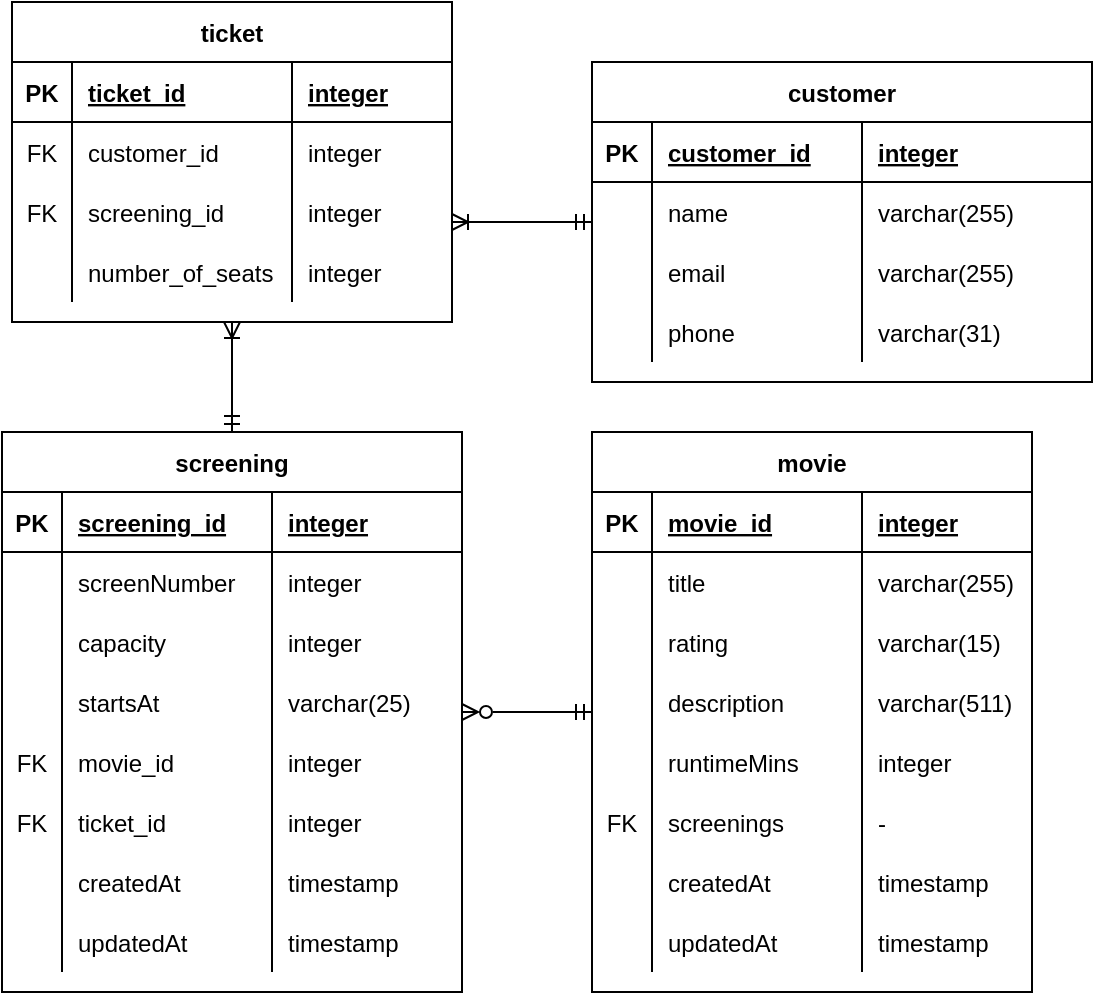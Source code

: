 <mxfile version="23.1.2" type="device">
  <diagram id="R2lEEEUBdFMjLlhIrx00" name="Page-1">
    <mxGraphModel dx="1434" dy="774" grid="1" gridSize="10" guides="1" tooltips="1" connect="1" arrows="1" fold="1" page="1" pageScale="1" pageWidth="850" pageHeight="1100" math="0" shadow="0" extFonts="Permanent Marker^https://fonts.googleapis.com/css?family=Permanent+Marker">
      <root>
        <mxCell id="0" />
        <mxCell id="1" parent="0" />
        <mxCell id="C-vyLk0tnHw3VtMMgP7b-23" value="ticket" style="shape=table;startSize=30;container=1;collapsible=1;childLayout=tableLayout;fixedRows=1;rowLines=0;fontStyle=1;align=center;resizeLast=1;" parent="1" vertex="1">
          <mxGeometry x="280" y="200" width="220" height="160" as="geometry" />
        </mxCell>
        <mxCell id="C-vyLk0tnHw3VtMMgP7b-24" value="" style="shape=partialRectangle;collapsible=0;dropTarget=0;pointerEvents=0;fillColor=none;points=[[0,0.5],[1,0.5]];portConstraint=eastwest;top=0;left=0;right=0;bottom=1;" parent="C-vyLk0tnHw3VtMMgP7b-23" vertex="1">
          <mxGeometry y="30" width="220" height="30" as="geometry" />
        </mxCell>
        <mxCell id="C-vyLk0tnHw3VtMMgP7b-25" value="PK" style="shape=partialRectangle;overflow=hidden;connectable=0;fillColor=none;top=0;left=0;bottom=0;right=0;fontStyle=1;" parent="C-vyLk0tnHw3VtMMgP7b-24" vertex="1">
          <mxGeometry width="30" height="30" as="geometry">
            <mxRectangle width="30" height="30" as="alternateBounds" />
          </mxGeometry>
        </mxCell>
        <mxCell id="C-vyLk0tnHw3VtMMgP7b-26" value="ticket_id" style="shape=partialRectangle;overflow=hidden;connectable=0;fillColor=none;top=0;left=0;bottom=0;right=0;align=left;spacingLeft=6;fontStyle=5;" parent="C-vyLk0tnHw3VtMMgP7b-24" vertex="1">
          <mxGeometry x="30" width="110" height="30" as="geometry">
            <mxRectangle width="110" height="30" as="alternateBounds" />
          </mxGeometry>
        </mxCell>
        <mxCell id="Tf2M2dXs2WBN8A7UbvzI-1" value="integer" style="shape=partialRectangle;overflow=hidden;connectable=0;fillColor=none;top=0;left=0;bottom=0;right=0;align=left;spacingLeft=6;fontStyle=5;" parent="C-vyLk0tnHw3VtMMgP7b-24" vertex="1">
          <mxGeometry x="140" width="80" height="30" as="geometry">
            <mxRectangle width="80" height="30" as="alternateBounds" />
          </mxGeometry>
        </mxCell>
        <mxCell id="C-vyLk0tnHw3VtMMgP7b-27" value="" style="shape=partialRectangle;collapsible=0;dropTarget=0;pointerEvents=0;fillColor=none;points=[[0,0.5],[1,0.5]];portConstraint=eastwest;top=0;left=0;right=0;bottom=0;" parent="C-vyLk0tnHw3VtMMgP7b-23" vertex="1">
          <mxGeometry y="60" width="220" height="30" as="geometry" />
        </mxCell>
        <mxCell id="C-vyLk0tnHw3VtMMgP7b-28" value="FK" style="shape=partialRectangle;overflow=hidden;connectable=0;fillColor=none;top=0;left=0;bottom=0;right=0;" parent="C-vyLk0tnHw3VtMMgP7b-27" vertex="1">
          <mxGeometry width="30" height="30" as="geometry">
            <mxRectangle width="30" height="30" as="alternateBounds" />
          </mxGeometry>
        </mxCell>
        <mxCell id="C-vyLk0tnHw3VtMMgP7b-29" value="customer_id" style="shape=partialRectangle;overflow=hidden;connectable=0;fillColor=none;top=0;left=0;bottom=0;right=0;align=left;spacingLeft=6;" parent="C-vyLk0tnHw3VtMMgP7b-27" vertex="1">
          <mxGeometry x="30" width="110" height="30" as="geometry">
            <mxRectangle width="110" height="30" as="alternateBounds" />
          </mxGeometry>
        </mxCell>
        <mxCell id="Tf2M2dXs2WBN8A7UbvzI-2" value="integer" style="shape=partialRectangle;overflow=hidden;connectable=0;fillColor=none;top=0;left=0;bottom=0;right=0;align=left;spacingLeft=6;" parent="C-vyLk0tnHw3VtMMgP7b-27" vertex="1">
          <mxGeometry x="140" width="80" height="30" as="geometry">
            <mxRectangle width="80" height="30" as="alternateBounds" />
          </mxGeometry>
        </mxCell>
        <mxCell id="Tf2M2dXs2WBN8A7UbvzI-134" value="" style="shape=partialRectangle;collapsible=0;dropTarget=0;pointerEvents=0;fillColor=none;points=[[0,0.5],[1,0.5]];portConstraint=eastwest;top=0;left=0;right=0;bottom=0;" parent="C-vyLk0tnHw3VtMMgP7b-23" vertex="1">
          <mxGeometry y="90" width="220" height="30" as="geometry" />
        </mxCell>
        <mxCell id="Tf2M2dXs2WBN8A7UbvzI-135" value="FK" style="shape=partialRectangle;overflow=hidden;connectable=0;fillColor=none;top=0;left=0;bottom=0;right=0;" parent="Tf2M2dXs2WBN8A7UbvzI-134" vertex="1">
          <mxGeometry width="30" height="30" as="geometry">
            <mxRectangle width="30" height="30" as="alternateBounds" />
          </mxGeometry>
        </mxCell>
        <mxCell id="Tf2M2dXs2WBN8A7UbvzI-136" value="screening_id" style="shape=partialRectangle;overflow=hidden;connectable=0;fillColor=none;top=0;left=0;bottom=0;right=0;align=left;spacingLeft=6;" parent="Tf2M2dXs2WBN8A7UbvzI-134" vertex="1">
          <mxGeometry x="30" width="110" height="30" as="geometry">
            <mxRectangle width="110" height="30" as="alternateBounds" />
          </mxGeometry>
        </mxCell>
        <mxCell id="Tf2M2dXs2WBN8A7UbvzI-137" value="integer" style="shape=partialRectangle;overflow=hidden;connectable=0;fillColor=none;top=0;left=0;bottom=0;right=0;align=left;spacingLeft=6;" parent="Tf2M2dXs2WBN8A7UbvzI-134" vertex="1">
          <mxGeometry x="140" width="80" height="30" as="geometry">
            <mxRectangle width="80" height="30" as="alternateBounds" />
          </mxGeometry>
        </mxCell>
        <mxCell id="Tf2M2dXs2WBN8A7UbvzI-187" value="" style="shape=partialRectangle;collapsible=0;dropTarget=0;pointerEvents=0;fillColor=none;points=[[0,0.5],[1,0.5]];portConstraint=eastwest;top=0;left=0;right=0;bottom=0;" parent="C-vyLk0tnHw3VtMMgP7b-23" vertex="1">
          <mxGeometry y="120" width="220" height="30" as="geometry" />
        </mxCell>
        <mxCell id="Tf2M2dXs2WBN8A7UbvzI-188" value="" style="shape=partialRectangle;overflow=hidden;connectable=0;fillColor=none;top=0;left=0;bottom=0;right=0;" parent="Tf2M2dXs2WBN8A7UbvzI-187" vertex="1">
          <mxGeometry width="30" height="30" as="geometry">
            <mxRectangle width="30" height="30" as="alternateBounds" />
          </mxGeometry>
        </mxCell>
        <mxCell id="Tf2M2dXs2WBN8A7UbvzI-189" value="number_of_seats" style="shape=partialRectangle;overflow=hidden;connectable=0;fillColor=none;top=0;left=0;bottom=0;right=0;align=left;spacingLeft=6;" parent="Tf2M2dXs2WBN8A7UbvzI-187" vertex="1">
          <mxGeometry x="30" width="110" height="30" as="geometry">
            <mxRectangle width="110" height="30" as="alternateBounds" />
          </mxGeometry>
        </mxCell>
        <mxCell id="Tf2M2dXs2WBN8A7UbvzI-190" value="integer" style="shape=partialRectangle;overflow=hidden;connectable=0;fillColor=none;top=0;left=0;bottom=0;right=0;align=left;spacingLeft=6;" parent="Tf2M2dXs2WBN8A7UbvzI-187" vertex="1">
          <mxGeometry x="140" width="80" height="30" as="geometry">
            <mxRectangle width="80" height="30" as="alternateBounds" />
          </mxGeometry>
        </mxCell>
        <mxCell id="Tf2M2dXs2WBN8A7UbvzI-161" style="edgeStyle=orthogonalEdgeStyle;rounded=0;orthogonalLoop=1;jettySize=auto;html=1;endArrow=ERoneToMany;endFill=0;startArrow=ERmandOne;startFill=0;" parent="1" source="Tf2M2dXs2WBN8A7UbvzI-7" target="C-vyLk0tnHw3VtMMgP7b-23" edge="1">
          <mxGeometry relative="1" as="geometry" />
        </mxCell>
        <mxCell id="Tf2M2dXs2WBN8A7UbvzI-7" value="screening" style="shape=table;startSize=30;container=1;collapsible=1;childLayout=tableLayout;fixedRows=1;rowLines=0;fontStyle=1;align=center;resizeLast=1;" parent="1" vertex="1">
          <mxGeometry x="275" y="415" width="230" height="280" as="geometry" />
        </mxCell>
        <mxCell id="Tf2M2dXs2WBN8A7UbvzI-8" value="" style="shape=partialRectangle;collapsible=0;dropTarget=0;pointerEvents=0;fillColor=none;points=[[0,0.5],[1,0.5]];portConstraint=eastwest;top=0;left=0;right=0;bottom=1;" parent="Tf2M2dXs2WBN8A7UbvzI-7" vertex="1">
          <mxGeometry y="30" width="230" height="30" as="geometry" />
        </mxCell>
        <mxCell id="Tf2M2dXs2WBN8A7UbvzI-9" value="PK" style="shape=partialRectangle;overflow=hidden;connectable=0;fillColor=none;top=0;left=0;bottom=0;right=0;fontStyle=1;" parent="Tf2M2dXs2WBN8A7UbvzI-8" vertex="1">
          <mxGeometry width="30" height="30" as="geometry">
            <mxRectangle width="30" height="30" as="alternateBounds" />
          </mxGeometry>
        </mxCell>
        <mxCell id="Tf2M2dXs2WBN8A7UbvzI-10" value="screening_id" style="shape=partialRectangle;overflow=hidden;connectable=0;fillColor=none;top=0;left=0;bottom=0;right=0;align=left;spacingLeft=6;fontStyle=5;" parent="Tf2M2dXs2WBN8A7UbvzI-8" vertex="1">
          <mxGeometry x="30" width="105" height="30" as="geometry">
            <mxRectangle width="105" height="30" as="alternateBounds" />
          </mxGeometry>
        </mxCell>
        <mxCell id="Tf2M2dXs2WBN8A7UbvzI-11" value="integer" style="shape=partialRectangle;overflow=hidden;connectable=0;fillColor=none;top=0;left=0;bottom=0;right=0;align=left;spacingLeft=6;fontStyle=5;" parent="Tf2M2dXs2WBN8A7UbvzI-8" vertex="1">
          <mxGeometry x="135" width="95" height="30" as="geometry">
            <mxRectangle width="95" height="30" as="alternateBounds" />
          </mxGeometry>
        </mxCell>
        <mxCell id="Tf2M2dXs2WBN8A7UbvzI-12" value="" style="shape=partialRectangle;collapsible=0;dropTarget=0;pointerEvents=0;fillColor=none;points=[[0,0.5],[1,0.5]];portConstraint=eastwest;top=0;left=0;right=0;bottom=0;" parent="Tf2M2dXs2WBN8A7UbvzI-7" vertex="1">
          <mxGeometry y="60" width="230" height="30" as="geometry" />
        </mxCell>
        <mxCell id="Tf2M2dXs2WBN8A7UbvzI-13" value="" style="shape=partialRectangle;overflow=hidden;connectable=0;fillColor=none;top=0;left=0;bottom=0;right=0;" parent="Tf2M2dXs2WBN8A7UbvzI-12" vertex="1">
          <mxGeometry width="30" height="30" as="geometry">
            <mxRectangle width="30" height="30" as="alternateBounds" />
          </mxGeometry>
        </mxCell>
        <mxCell id="Tf2M2dXs2WBN8A7UbvzI-14" value="screenNumber" style="shape=partialRectangle;overflow=hidden;connectable=0;fillColor=none;top=0;left=0;bottom=0;right=0;align=left;spacingLeft=6;" parent="Tf2M2dXs2WBN8A7UbvzI-12" vertex="1">
          <mxGeometry x="30" width="105" height="30" as="geometry">
            <mxRectangle width="105" height="30" as="alternateBounds" />
          </mxGeometry>
        </mxCell>
        <mxCell id="Tf2M2dXs2WBN8A7UbvzI-15" value="integer" style="shape=partialRectangle;overflow=hidden;connectable=0;fillColor=none;top=0;left=0;bottom=0;right=0;align=left;spacingLeft=6;" parent="Tf2M2dXs2WBN8A7UbvzI-12" vertex="1">
          <mxGeometry x="135" width="95" height="30" as="geometry">
            <mxRectangle width="95" height="30" as="alternateBounds" />
          </mxGeometry>
        </mxCell>
        <mxCell id="Tf2M2dXs2WBN8A7UbvzI-79" value="" style="shape=partialRectangle;collapsible=0;dropTarget=0;pointerEvents=0;fillColor=none;points=[[0,0.5],[1,0.5]];portConstraint=eastwest;top=0;left=0;right=0;bottom=0;" parent="Tf2M2dXs2WBN8A7UbvzI-7" vertex="1">
          <mxGeometry y="90" width="230" height="30" as="geometry" />
        </mxCell>
        <mxCell id="Tf2M2dXs2WBN8A7UbvzI-80" value="" style="shape=partialRectangle;overflow=hidden;connectable=0;fillColor=none;top=0;left=0;bottom=0;right=0;" parent="Tf2M2dXs2WBN8A7UbvzI-79" vertex="1">
          <mxGeometry width="30" height="30" as="geometry">
            <mxRectangle width="30" height="30" as="alternateBounds" />
          </mxGeometry>
        </mxCell>
        <mxCell id="Tf2M2dXs2WBN8A7UbvzI-81" value="capacity" style="shape=partialRectangle;overflow=hidden;connectable=0;fillColor=none;top=0;left=0;bottom=0;right=0;align=left;spacingLeft=6;" parent="Tf2M2dXs2WBN8A7UbvzI-79" vertex="1">
          <mxGeometry x="30" width="105" height="30" as="geometry">
            <mxRectangle width="105" height="30" as="alternateBounds" />
          </mxGeometry>
        </mxCell>
        <mxCell id="Tf2M2dXs2WBN8A7UbvzI-82" value="integer" style="shape=partialRectangle;overflow=hidden;connectable=0;fillColor=none;top=0;left=0;bottom=0;right=0;align=left;spacingLeft=6;" parent="Tf2M2dXs2WBN8A7UbvzI-79" vertex="1">
          <mxGeometry x="135" width="95" height="30" as="geometry">
            <mxRectangle width="95" height="30" as="alternateBounds" />
          </mxGeometry>
        </mxCell>
        <mxCell id="Tf2M2dXs2WBN8A7UbvzI-83" value="" style="shape=partialRectangle;collapsible=0;dropTarget=0;pointerEvents=0;fillColor=none;points=[[0,0.5],[1,0.5]];portConstraint=eastwest;top=0;left=0;right=0;bottom=0;" parent="Tf2M2dXs2WBN8A7UbvzI-7" vertex="1">
          <mxGeometry y="120" width="230" height="30" as="geometry" />
        </mxCell>
        <mxCell id="Tf2M2dXs2WBN8A7UbvzI-84" value="" style="shape=partialRectangle;overflow=hidden;connectable=0;fillColor=none;top=0;left=0;bottom=0;right=0;" parent="Tf2M2dXs2WBN8A7UbvzI-83" vertex="1">
          <mxGeometry width="30" height="30" as="geometry">
            <mxRectangle width="30" height="30" as="alternateBounds" />
          </mxGeometry>
        </mxCell>
        <mxCell id="Tf2M2dXs2WBN8A7UbvzI-85" value="startsAt" style="shape=partialRectangle;overflow=hidden;connectable=0;fillColor=none;top=0;left=0;bottom=0;right=0;align=left;spacingLeft=6;" parent="Tf2M2dXs2WBN8A7UbvzI-83" vertex="1">
          <mxGeometry x="30" width="105" height="30" as="geometry">
            <mxRectangle width="105" height="30" as="alternateBounds" />
          </mxGeometry>
        </mxCell>
        <mxCell id="Tf2M2dXs2WBN8A7UbvzI-86" value="varchar(25)" style="shape=partialRectangle;overflow=hidden;connectable=0;fillColor=none;top=0;left=0;bottom=0;right=0;align=left;spacingLeft=6;" parent="Tf2M2dXs2WBN8A7UbvzI-83" vertex="1">
          <mxGeometry x="135" width="95" height="30" as="geometry">
            <mxRectangle width="95" height="30" as="alternateBounds" />
          </mxGeometry>
        </mxCell>
        <mxCell id="Tf2M2dXs2WBN8A7UbvzI-87" value="" style="shape=partialRectangle;collapsible=0;dropTarget=0;pointerEvents=0;fillColor=none;points=[[0,0.5],[1,0.5]];portConstraint=eastwest;top=0;left=0;right=0;bottom=0;" parent="Tf2M2dXs2WBN8A7UbvzI-7" vertex="1">
          <mxGeometry y="150" width="230" height="30" as="geometry" />
        </mxCell>
        <mxCell id="Tf2M2dXs2WBN8A7UbvzI-88" value="FK" style="shape=partialRectangle;overflow=hidden;connectable=0;fillColor=none;top=0;left=0;bottom=0;right=0;" parent="Tf2M2dXs2WBN8A7UbvzI-87" vertex="1">
          <mxGeometry width="30" height="30" as="geometry">
            <mxRectangle width="30" height="30" as="alternateBounds" />
          </mxGeometry>
        </mxCell>
        <mxCell id="Tf2M2dXs2WBN8A7UbvzI-89" value="movie_id" style="shape=partialRectangle;overflow=hidden;connectable=0;fillColor=none;top=0;left=0;bottom=0;right=0;align=left;spacingLeft=6;" parent="Tf2M2dXs2WBN8A7UbvzI-87" vertex="1">
          <mxGeometry x="30" width="105" height="30" as="geometry">
            <mxRectangle width="105" height="30" as="alternateBounds" />
          </mxGeometry>
        </mxCell>
        <mxCell id="Tf2M2dXs2WBN8A7UbvzI-90" value="integer" style="shape=partialRectangle;overflow=hidden;connectable=0;fillColor=none;top=0;left=0;bottom=0;right=0;align=left;spacingLeft=6;" parent="Tf2M2dXs2WBN8A7UbvzI-87" vertex="1">
          <mxGeometry x="135" width="95" height="30" as="geometry">
            <mxRectangle width="95" height="30" as="alternateBounds" />
          </mxGeometry>
        </mxCell>
        <mxCell id="Tf2M2dXs2WBN8A7UbvzI-162" value="" style="shape=partialRectangle;collapsible=0;dropTarget=0;pointerEvents=0;fillColor=none;points=[[0,0.5],[1,0.5]];portConstraint=eastwest;top=0;left=0;right=0;bottom=0;" parent="Tf2M2dXs2WBN8A7UbvzI-7" vertex="1">
          <mxGeometry y="180" width="230" height="30" as="geometry" />
        </mxCell>
        <mxCell id="Tf2M2dXs2WBN8A7UbvzI-163" value="FK" style="shape=partialRectangle;overflow=hidden;connectable=0;fillColor=none;top=0;left=0;bottom=0;right=0;" parent="Tf2M2dXs2WBN8A7UbvzI-162" vertex="1">
          <mxGeometry width="30" height="30" as="geometry">
            <mxRectangle width="30" height="30" as="alternateBounds" />
          </mxGeometry>
        </mxCell>
        <mxCell id="Tf2M2dXs2WBN8A7UbvzI-164" value="ticket_id" style="shape=partialRectangle;overflow=hidden;connectable=0;fillColor=none;top=0;left=0;bottom=0;right=0;align=left;spacingLeft=6;" parent="Tf2M2dXs2WBN8A7UbvzI-162" vertex="1">
          <mxGeometry x="30" width="105" height="30" as="geometry">
            <mxRectangle width="105" height="30" as="alternateBounds" />
          </mxGeometry>
        </mxCell>
        <mxCell id="Tf2M2dXs2WBN8A7UbvzI-165" value="integer" style="shape=partialRectangle;overflow=hidden;connectable=0;fillColor=none;top=0;left=0;bottom=0;right=0;align=left;spacingLeft=6;" parent="Tf2M2dXs2WBN8A7UbvzI-162" vertex="1">
          <mxGeometry x="135" width="95" height="30" as="geometry">
            <mxRectangle width="95" height="30" as="alternateBounds" />
          </mxGeometry>
        </mxCell>
        <mxCell id="Tf2M2dXs2WBN8A7UbvzI-126" value="" style="shape=partialRectangle;collapsible=0;dropTarget=0;pointerEvents=0;fillColor=none;points=[[0,0.5],[1,0.5]];portConstraint=eastwest;top=0;left=0;right=0;bottom=0;" parent="Tf2M2dXs2WBN8A7UbvzI-7" vertex="1">
          <mxGeometry y="210" width="230" height="30" as="geometry" />
        </mxCell>
        <mxCell id="Tf2M2dXs2WBN8A7UbvzI-127" value="" style="shape=partialRectangle;overflow=hidden;connectable=0;fillColor=none;top=0;left=0;bottom=0;right=0;" parent="Tf2M2dXs2WBN8A7UbvzI-126" vertex="1">
          <mxGeometry width="30" height="30" as="geometry">
            <mxRectangle width="30" height="30" as="alternateBounds" />
          </mxGeometry>
        </mxCell>
        <mxCell id="Tf2M2dXs2WBN8A7UbvzI-128" value="createdAt" style="shape=partialRectangle;overflow=hidden;connectable=0;fillColor=none;top=0;left=0;bottom=0;right=0;align=left;spacingLeft=6;" parent="Tf2M2dXs2WBN8A7UbvzI-126" vertex="1">
          <mxGeometry x="30" width="105" height="30" as="geometry">
            <mxRectangle width="105" height="30" as="alternateBounds" />
          </mxGeometry>
        </mxCell>
        <mxCell id="Tf2M2dXs2WBN8A7UbvzI-129" value="timestamp " style="shape=partialRectangle;overflow=hidden;connectable=0;fillColor=none;top=0;left=0;bottom=0;right=0;align=left;spacingLeft=6;" parent="Tf2M2dXs2WBN8A7UbvzI-126" vertex="1">
          <mxGeometry x="135" width="95" height="30" as="geometry">
            <mxRectangle width="95" height="30" as="alternateBounds" />
          </mxGeometry>
        </mxCell>
        <mxCell id="Tf2M2dXs2WBN8A7UbvzI-130" value="" style="shape=partialRectangle;collapsible=0;dropTarget=0;pointerEvents=0;fillColor=none;points=[[0,0.5],[1,0.5]];portConstraint=eastwest;top=0;left=0;right=0;bottom=0;" parent="Tf2M2dXs2WBN8A7UbvzI-7" vertex="1">
          <mxGeometry y="240" width="230" height="30" as="geometry" />
        </mxCell>
        <mxCell id="Tf2M2dXs2WBN8A7UbvzI-131" value="" style="shape=partialRectangle;overflow=hidden;connectable=0;fillColor=none;top=0;left=0;bottom=0;right=0;" parent="Tf2M2dXs2WBN8A7UbvzI-130" vertex="1">
          <mxGeometry width="30" height="30" as="geometry">
            <mxRectangle width="30" height="30" as="alternateBounds" />
          </mxGeometry>
        </mxCell>
        <mxCell id="Tf2M2dXs2WBN8A7UbvzI-132" value="updatedAt" style="shape=partialRectangle;overflow=hidden;connectable=0;fillColor=none;top=0;left=0;bottom=0;right=0;align=left;spacingLeft=6;" parent="Tf2M2dXs2WBN8A7UbvzI-130" vertex="1">
          <mxGeometry x="30" width="105" height="30" as="geometry">
            <mxRectangle width="105" height="30" as="alternateBounds" />
          </mxGeometry>
        </mxCell>
        <mxCell id="Tf2M2dXs2WBN8A7UbvzI-133" value="timestamp " style="shape=partialRectangle;overflow=hidden;connectable=0;fillColor=none;top=0;left=0;bottom=0;right=0;align=left;spacingLeft=6;" parent="Tf2M2dXs2WBN8A7UbvzI-130" vertex="1">
          <mxGeometry x="135" width="95" height="30" as="geometry">
            <mxRectangle width="95" height="30" as="alternateBounds" />
          </mxGeometry>
        </mxCell>
        <mxCell id="Tf2M2dXs2WBN8A7UbvzI-16" value="movie" style="shape=table;startSize=30;container=1;collapsible=1;childLayout=tableLayout;fixedRows=1;rowLines=0;fontStyle=1;align=center;resizeLast=1;" parent="1" vertex="1">
          <mxGeometry x="570" y="415" width="220" height="280" as="geometry" />
        </mxCell>
        <mxCell id="Tf2M2dXs2WBN8A7UbvzI-17" value="" style="shape=partialRectangle;collapsible=0;dropTarget=0;pointerEvents=0;fillColor=none;points=[[0,0.5],[1,0.5]];portConstraint=eastwest;top=0;left=0;right=0;bottom=1;" parent="Tf2M2dXs2WBN8A7UbvzI-16" vertex="1">
          <mxGeometry y="30" width="220" height="30" as="geometry" />
        </mxCell>
        <mxCell id="Tf2M2dXs2WBN8A7UbvzI-18" value="PK" style="shape=partialRectangle;overflow=hidden;connectable=0;fillColor=none;top=0;left=0;bottom=0;right=0;fontStyle=1;" parent="Tf2M2dXs2WBN8A7UbvzI-17" vertex="1">
          <mxGeometry width="30" height="30" as="geometry">
            <mxRectangle width="30" height="30" as="alternateBounds" />
          </mxGeometry>
        </mxCell>
        <mxCell id="Tf2M2dXs2WBN8A7UbvzI-19" value="movie_id" style="shape=partialRectangle;overflow=hidden;connectable=0;fillColor=none;top=0;left=0;bottom=0;right=0;align=left;spacingLeft=6;fontStyle=5;" parent="Tf2M2dXs2WBN8A7UbvzI-17" vertex="1">
          <mxGeometry x="30" width="105" height="30" as="geometry">
            <mxRectangle width="105" height="30" as="alternateBounds" />
          </mxGeometry>
        </mxCell>
        <mxCell id="Tf2M2dXs2WBN8A7UbvzI-20" value="integer" style="shape=partialRectangle;overflow=hidden;connectable=0;fillColor=none;top=0;left=0;bottom=0;right=0;align=left;spacingLeft=6;fontStyle=5;" parent="Tf2M2dXs2WBN8A7UbvzI-17" vertex="1">
          <mxGeometry x="135" width="85" height="30" as="geometry">
            <mxRectangle width="85" height="30" as="alternateBounds" />
          </mxGeometry>
        </mxCell>
        <mxCell id="Tf2M2dXs2WBN8A7UbvzI-21" value="" style="shape=partialRectangle;collapsible=0;dropTarget=0;pointerEvents=0;fillColor=none;points=[[0,0.5],[1,0.5]];portConstraint=eastwest;top=0;left=0;right=0;bottom=0;" parent="Tf2M2dXs2WBN8A7UbvzI-16" vertex="1">
          <mxGeometry y="60" width="220" height="30" as="geometry" />
        </mxCell>
        <mxCell id="Tf2M2dXs2WBN8A7UbvzI-22" value="" style="shape=partialRectangle;overflow=hidden;connectable=0;fillColor=none;top=0;left=0;bottom=0;right=0;" parent="Tf2M2dXs2WBN8A7UbvzI-21" vertex="1">
          <mxGeometry width="30" height="30" as="geometry">
            <mxRectangle width="30" height="30" as="alternateBounds" />
          </mxGeometry>
        </mxCell>
        <mxCell id="Tf2M2dXs2WBN8A7UbvzI-23" value="title" style="shape=partialRectangle;overflow=hidden;connectable=0;fillColor=none;top=0;left=0;bottom=0;right=0;align=left;spacingLeft=6;" parent="Tf2M2dXs2WBN8A7UbvzI-21" vertex="1">
          <mxGeometry x="30" width="105" height="30" as="geometry">
            <mxRectangle width="105" height="30" as="alternateBounds" />
          </mxGeometry>
        </mxCell>
        <mxCell id="Tf2M2dXs2WBN8A7UbvzI-24" value="varchar(255)" style="shape=partialRectangle;overflow=hidden;connectable=0;fillColor=none;top=0;left=0;bottom=0;right=0;align=left;spacingLeft=6;" parent="Tf2M2dXs2WBN8A7UbvzI-21" vertex="1">
          <mxGeometry x="135" width="85" height="30" as="geometry">
            <mxRectangle width="85" height="30" as="alternateBounds" />
          </mxGeometry>
        </mxCell>
        <mxCell id="Tf2M2dXs2WBN8A7UbvzI-42" value="" style="shape=partialRectangle;collapsible=0;dropTarget=0;pointerEvents=0;fillColor=none;points=[[0,0.5],[1,0.5]];portConstraint=eastwest;top=0;left=0;right=0;bottom=0;" parent="Tf2M2dXs2WBN8A7UbvzI-16" vertex="1">
          <mxGeometry y="90" width="220" height="30" as="geometry" />
        </mxCell>
        <mxCell id="Tf2M2dXs2WBN8A7UbvzI-43" value="" style="shape=partialRectangle;overflow=hidden;connectable=0;fillColor=none;top=0;left=0;bottom=0;right=0;" parent="Tf2M2dXs2WBN8A7UbvzI-42" vertex="1">
          <mxGeometry width="30" height="30" as="geometry">
            <mxRectangle width="30" height="30" as="alternateBounds" />
          </mxGeometry>
        </mxCell>
        <mxCell id="Tf2M2dXs2WBN8A7UbvzI-44" value="rating" style="shape=partialRectangle;overflow=hidden;connectable=0;fillColor=none;top=0;left=0;bottom=0;right=0;align=left;spacingLeft=6;" parent="Tf2M2dXs2WBN8A7UbvzI-42" vertex="1">
          <mxGeometry x="30" width="105" height="30" as="geometry">
            <mxRectangle width="105" height="30" as="alternateBounds" />
          </mxGeometry>
        </mxCell>
        <mxCell id="Tf2M2dXs2WBN8A7UbvzI-45" value="varchar(15)" style="shape=partialRectangle;overflow=hidden;connectable=0;fillColor=none;top=0;left=0;bottom=0;right=0;align=left;spacingLeft=6;" parent="Tf2M2dXs2WBN8A7UbvzI-42" vertex="1">
          <mxGeometry x="135" width="85" height="30" as="geometry">
            <mxRectangle width="85" height="30" as="alternateBounds" />
          </mxGeometry>
        </mxCell>
        <mxCell id="Tf2M2dXs2WBN8A7UbvzI-46" value="" style="shape=partialRectangle;collapsible=0;dropTarget=0;pointerEvents=0;fillColor=none;points=[[0,0.5],[1,0.5]];portConstraint=eastwest;top=0;left=0;right=0;bottom=0;" parent="Tf2M2dXs2WBN8A7UbvzI-16" vertex="1">
          <mxGeometry y="120" width="220" height="30" as="geometry" />
        </mxCell>
        <mxCell id="Tf2M2dXs2WBN8A7UbvzI-47" value="" style="shape=partialRectangle;overflow=hidden;connectable=0;fillColor=none;top=0;left=0;bottom=0;right=0;" parent="Tf2M2dXs2WBN8A7UbvzI-46" vertex="1">
          <mxGeometry width="30" height="30" as="geometry">
            <mxRectangle width="30" height="30" as="alternateBounds" />
          </mxGeometry>
        </mxCell>
        <mxCell id="Tf2M2dXs2WBN8A7UbvzI-48" value="description" style="shape=partialRectangle;overflow=hidden;connectable=0;fillColor=none;top=0;left=0;bottom=0;right=0;align=left;spacingLeft=6;" parent="Tf2M2dXs2WBN8A7UbvzI-46" vertex="1">
          <mxGeometry x="30" width="105" height="30" as="geometry">
            <mxRectangle width="105" height="30" as="alternateBounds" />
          </mxGeometry>
        </mxCell>
        <mxCell id="Tf2M2dXs2WBN8A7UbvzI-49" value="varchar(511)" style="shape=partialRectangle;overflow=hidden;connectable=0;fillColor=none;top=0;left=0;bottom=0;right=0;align=left;spacingLeft=6;" parent="Tf2M2dXs2WBN8A7UbvzI-46" vertex="1">
          <mxGeometry x="135" width="85" height="30" as="geometry">
            <mxRectangle width="85" height="30" as="alternateBounds" />
          </mxGeometry>
        </mxCell>
        <mxCell id="Tf2M2dXs2WBN8A7UbvzI-67" value="" style="shape=partialRectangle;collapsible=0;dropTarget=0;pointerEvents=0;fillColor=none;points=[[0,0.5],[1,0.5]];portConstraint=eastwest;top=0;left=0;right=0;bottom=0;" parent="Tf2M2dXs2WBN8A7UbvzI-16" vertex="1">
          <mxGeometry y="150" width="220" height="30" as="geometry" />
        </mxCell>
        <mxCell id="Tf2M2dXs2WBN8A7UbvzI-68" value="" style="shape=partialRectangle;overflow=hidden;connectable=0;fillColor=none;top=0;left=0;bottom=0;right=0;" parent="Tf2M2dXs2WBN8A7UbvzI-67" vertex="1">
          <mxGeometry width="30" height="30" as="geometry">
            <mxRectangle width="30" height="30" as="alternateBounds" />
          </mxGeometry>
        </mxCell>
        <mxCell id="Tf2M2dXs2WBN8A7UbvzI-69" value="runtimeMins" style="shape=partialRectangle;overflow=hidden;connectable=0;fillColor=none;top=0;left=0;bottom=0;right=0;align=left;spacingLeft=6;" parent="Tf2M2dXs2WBN8A7UbvzI-67" vertex="1">
          <mxGeometry x="30" width="105" height="30" as="geometry">
            <mxRectangle width="105" height="30" as="alternateBounds" />
          </mxGeometry>
        </mxCell>
        <mxCell id="Tf2M2dXs2WBN8A7UbvzI-70" value="integer" style="shape=partialRectangle;overflow=hidden;connectable=0;fillColor=none;top=0;left=0;bottom=0;right=0;align=left;spacingLeft=6;" parent="Tf2M2dXs2WBN8A7UbvzI-67" vertex="1">
          <mxGeometry x="135" width="85" height="30" as="geometry">
            <mxRectangle width="85" height="30" as="alternateBounds" />
          </mxGeometry>
        </mxCell>
        <mxCell id="Tf2M2dXs2WBN8A7UbvzI-71" value="" style="shape=partialRectangle;collapsible=0;dropTarget=0;pointerEvents=0;fillColor=none;points=[[0,0.5],[1,0.5]];portConstraint=eastwest;top=0;left=0;right=0;bottom=0;" parent="Tf2M2dXs2WBN8A7UbvzI-16" vertex="1">
          <mxGeometry y="180" width="220" height="30" as="geometry" />
        </mxCell>
        <mxCell id="Tf2M2dXs2WBN8A7UbvzI-72" value="FK" style="shape=partialRectangle;overflow=hidden;connectable=0;fillColor=none;top=0;left=0;bottom=0;right=0;" parent="Tf2M2dXs2WBN8A7UbvzI-71" vertex="1">
          <mxGeometry width="30" height="30" as="geometry">
            <mxRectangle width="30" height="30" as="alternateBounds" />
          </mxGeometry>
        </mxCell>
        <mxCell id="Tf2M2dXs2WBN8A7UbvzI-73" value="screenings" style="shape=partialRectangle;overflow=hidden;connectable=0;fillColor=none;top=0;left=0;bottom=0;right=0;align=left;spacingLeft=6;" parent="Tf2M2dXs2WBN8A7UbvzI-71" vertex="1">
          <mxGeometry x="30" width="105" height="30" as="geometry">
            <mxRectangle width="105" height="30" as="alternateBounds" />
          </mxGeometry>
        </mxCell>
        <mxCell id="Tf2M2dXs2WBN8A7UbvzI-74" value="-" style="shape=partialRectangle;overflow=hidden;connectable=0;fillColor=none;top=0;left=0;bottom=0;right=0;align=left;spacingLeft=6;" parent="Tf2M2dXs2WBN8A7UbvzI-71" vertex="1">
          <mxGeometry x="135" width="85" height="30" as="geometry">
            <mxRectangle width="85" height="30" as="alternateBounds" />
          </mxGeometry>
        </mxCell>
        <mxCell id="Tf2M2dXs2WBN8A7UbvzI-75" value="" style="shape=partialRectangle;collapsible=0;dropTarget=0;pointerEvents=0;fillColor=none;points=[[0,0.5],[1,0.5]];portConstraint=eastwest;top=0;left=0;right=0;bottom=0;" parent="Tf2M2dXs2WBN8A7UbvzI-16" vertex="1">
          <mxGeometry y="210" width="220" height="30" as="geometry" />
        </mxCell>
        <mxCell id="Tf2M2dXs2WBN8A7UbvzI-76" value="" style="shape=partialRectangle;overflow=hidden;connectable=0;fillColor=none;top=0;left=0;bottom=0;right=0;" parent="Tf2M2dXs2WBN8A7UbvzI-75" vertex="1">
          <mxGeometry width="30" height="30" as="geometry">
            <mxRectangle width="30" height="30" as="alternateBounds" />
          </mxGeometry>
        </mxCell>
        <mxCell id="Tf2M2dXs2WBN8A7UbvzI-77" value="createdAt" style="shape=partialRectangle;overflow=hidden;connectable=0;fillColor=none;top=0;left=0;bottom=0;right=0;align=left;spacingLeft=6;" parent="Tf2M2dXs2WBN8A7UbvzI-75" vertex="1">
          <mxGeometry x="30" width="105" height="30" as="geometry">
            <mxRectangle width="105" height="30" as="alternateBounds" />
          </mxGeometry>
        </mxCell>
        <mxCell id="Tf2M2dXs2WBN8A7UbvzI-78" value="timestamp " style="shape=partialRectangle;overflow=hidden;connectable=0;fillColor=none;top=0;left=0;bottom=0;right=0;align=left;spacingLeft=6;" parent="Tf2M2dXs2WBN8A7UbvzI-75" vertex="1">
          <mxGeometry x="135" width="85" height="30" as="geometry">
            <mxRectangle width="85" height="30" as="alternateBounds" />
          </mxGeometry>
        </mxCell>
        <mxCell id="Tf2M2dXs2WBN8A7UbvzI-96" value="" style="shape=partialRectangle;collapsible=0;dropTarget=0;pointerEvents=0;fillColor=none;points=[[0,0.5],[1,0.5]];portConstraint=eastwest;top=0;left=0;right=0;bottom=0;" parent="Tf2M2dXs2WBN8A7UbvzI-16" vertex="1">
          <mxGeometry y="240" width="220" height="30" as="geometry" />
        </mxCell>
        <mxCell id="Tf2M2dXs2WBN8A7UbvzI-97" value="" style="shape=partialRectangle;overflow=hidden;connectable=0;fillColor=none;top=0;left=0;bottom=0;right=0;" parent="Tf2M2dXs2WBN8A7UbvzI-96" vertex="1">
          <mxGeometry width="30" height="30" as="geometry">
            <mxRectangle width="30" height="30" as="alternateBounds" />
          </mxGeometry>
        </mxCell>
        <mxCell id="Tf2M2dXs2WBN8A7UbvzI-98" value="updatedAt" style="shape=partialRectangle;overflow=hidden;connectable=0;fillColor=none;top=0;left=0;bottom=0;right=0;align=left;spacingLeft=6;" parent="Tf2M2dXs2WBN8A7UbvzI-96" vertex="1">
          <mxGeometry x="30" width="105" height="30" as="geometry">
            <mxRectangle width="105" height="30" as="alternateBounds" />
          </mxGeometry>
        </mxCell>
        <mxCell id="Tf2M2dXs2WBN8A7UbvzI-99" value="timestamp " style="shape=partialRectangle;overflow=hidden;connectable=0;fillColor=none;top=0;left=0;bottom=0;right=0;align=left;spacingLeft=6;" parent="Tf2M2dXs2WBN8A7UbvzI-96" vertex="1">
          <mxGeometry x="135" width="85" height="30" as="geometry">
            <mxRectangle width="85" height="30" as="alternateBounds" />
          </mxGeometry>
        </mxCell>
        <mxCell id="Tf2M2dXs2WBN8A7UbvzI-159" style="edgeStyle=orthogonalEdgeStyle;rounded=0;orthogonalLoop=1;jettySize=auto;html=1;endArrow=ERoneToMany;endFill=0;startArrow=ERmandOne;startFill=0;" parent="1" source="Tf2M2dXs2WBN8A7UbvzI-25" target="C-vyLk0tnHw3VtMMgP7b-23" edge="1">
          <mxGeometry relative="1" as="geometry">
            <Array as="points">
              <mxPoint x="630" y="280" />
            </Array>
            <mxPoint x="630" y="150" as="targetPoint" />
          </mxGeometry>
        </mxCell>
        <mxCell id="Tf2M2dXs2WBN8A7UbvzI-25" value="customer" style="shape=table;startSize=30;container=1;collapsible=1;childLayout=tableLayout;fixedRows=1;rowLines=0;fontStyle=1;align=center;resizeLast=1;" parent="1" vertex="1">
          <mxGeometry x="570" y="230" width="250" height="160" as="geometry" />
        </mxCell>
        <mxCell id="Tf2M2dXs2WBN8A7UbvzI-26" value="" style="shape=partialRectangle;collapsible=0;dropTarget=0;pointerEvents=0;fillColor=none;points=[[0,0.5],[1,0.5]];portConstraint=eastwest;top=0;left=0;right=0;bottom=1;" parent="Tf2M2dXs2WBN8A7UbvzI-25" vertex="1">
          <mxGeometry y="30" width="250" height="30" as="geometry" />
        </mxCell>
        <mxCell id="Tf2M2dXs2WBN8A7UbvzI-27" value="PK" style="shape=partialRectangle;overflow=hidden;connectable=0;fillColor=none;top=0;left=0;bottom=0;right=0;fontStyle=1;" parent="Tf2M2dXs2WBN8A7UbvzI-26" vertex="1">
          <mxGeometry width="30" height="30" as="geometry">
            <mxRectangle width="30" height="30" as="alternateBounds" />
          </mxGeometry>
        </mxCell>
        <mxCell id="Tf2M2dXs2WBN8A7UbvzI-28" value="customer_id" style="shape=partialRectangle;overflow=hidden;connectable=0;fillColor=none;top=0;left=0;bottom=0;right=0;align=left;spacingLeft=6;fontStyle=5;" parent="Tf2M2dXs2WBN8A7UbvzI-26" vertex="1">
          <mxGeometry x="30" width="105" height="30" as="geometry">
            <mxRectangle width="105" height="30" as="alternateBounds" />
          </mxGeometry>
        </mxCell>
        <mxCell id="Tf2M2dXs2WBN8A7UbvzI-29" value="integer" style="shape=partialRectangle;overflow=hidden;connectable=0;fillColor=none;top=0;left=0;bottom=0;right=0;align=left;spacingLeft=6;fontStyle=5;" parent="Tf2M2dXs2WBN8A7UbvzI-26" vertex="1">
          <mxGeometry x="135" width="115" height="30" as="geometry">
            <mxRectangle width="115" height="30" as="alternateBounds" />
          </mxGeometry>
        </mxCell>
        <mxCell id="Tf2M2dXs2WBN8A7UbvzI-30" value="" style="shape=partialRectangle;collapsible=0;dropTarget=0;pointerEvents=0;fillColor=none;points=[[0,0.5],[1,0.5]];portConstraint=eastwest;top=0;left=0;right=0;bottom=0;" parent="Tf2M2dXs2WBN8A7UbvzI-25" vertex="1">
          <mxGeometry y="60" width="250" height="30" as="geometry" />
        </mxCell>
        <mxCell id="Tf2M2dXs2WBN8A7UbvzI-31" value="" style="shape=partialRectangle;overflow=hidden;connectable=0;fillColor=none;top=0;left=0;bottom=0;right=0;" parent="Tf2M2dXs2WBN8A7UbvzI-30" vertex="1">
          <mxGeometry width="30" height="30" as="geometry">
            <mxRectangle width="30" height="30" as="alternateBounds" />
          </mxGeometry>
        </mxCell>
        <mxCell id="Tf2M2dXs2WBN8A7UbvzI-32" value="name" style="shape=partialRectangle;overflow=hidden;connectable=0;fillColor=none;top=0;left=0;bottom=0;right=0;align=left;spacingLeft=6;" parent="Tf2M2dXs2WBN8A7UbvzI-30" vertex="1">
          <mxGeometry x="30" width="105" height="30" as="geometry">
            <mxRectangle width="105" height="30" as="alternateBounds" />
          </mxGeometry>
        </mxCell>
        <mxCell id="Tf2M2dXs2WBN8A7UbvzI-33" value="varchar(255)" style="shape=partialRectangle;overflow=hidden;connectable=0;fillColor=none;top=0;left=0;bottom=0;right=0;align=left;spacingLeft=6;" parent="Tf2M2dXs2WBN8A7UbvzI-30" vertex="1">
          <mxGeometry x="135" width="115" height="30" as="geometry">
            <mxRectangle width="115" height="30" as="alternateBounds" />
          </mxGeometry>
        </mxCell>
        <mxCell id="Tf2M2dXs2WBN8A7UbvzI-34" value="" style="shape=partialRectangle;collapsible=0;dropTarget=0;pointerEvents=0;fillColor=none;points=[[0,0.5],[1,0.5]];portConstraint=eastwest;top=0;left=0;right=0;bottom=0;" parent="Tf2M2dXs2WBN8A7UbvzI-25" vertex="1">
          <mxGeometry y="90" width="250" height="30" as="geometry" />
        </mxCell>
        <mxCell id="Tf2M2dXs2WBN8A7UbvzI-35" value="" style="shape=partialRectangle;overflow=hidden;connectable=0;fillColor=none;top=0;left=0;bottom=0;right=0;" parent="Tf2M2dXs2WBN8A7UbvzI-34" vertex="1">
          <mxGeometry width="30" height="30" as="geometry">
            <mxRectangle width="30" height="30" as="alternateBounds" />
          </mxGeometry>
        </mxCell>
        <mxCell id="Tf2M2dXs2WBN8A7UbvzI-36" value="email" style="shape=partialRectangle;overflow=hidden;connectable=0;fillColor=none;top=0;left=0;bottom=0;right=0;align=left;spacingLeft=6;" parent="Tf2M2dXs2WBN8A7UbvzI-34" vertex="1">
          <mxGeometry x="30" width="105" height="30" as="geometry">
            <mxRectangle width="105" height="30" as="alternateBounds" />
          </mxGeometry>
        </mxCell>
        <mxCell id="Tf2M2dXs2WBN8A7UbvzI-37" value="varchar(255)" style="shape=partialRectangle;overflow=hidden;connectable=0;fillColor=none;top=0;left=0;bottom=0;right=0;align=left;spacingLeft=6;" parent="Tf2M2dXs2WBN8A7UbvzI-34" vertex="1">
          <mxGeometry x="135" width="115" height="30" as="geometry">
            <mxRectangle width="115" height="30" as="alternateBounds" />
          </mxGeometry>
        </mxCell>
        <mxCell id="Tf2M2dXs2WBN8A7UbvzI-38" value="" style="shape=partialRectangle;collapsible=0;dropTarget=0;pointerEvents=0;fillColor=none;points=[[0,0.5],[1,0.5]];portConstraint=eastwest;top=0;left=0;right=0;bottom=0;" parent="Tf2M2dXs2WBN8A7UbvzI-25" vertex="1">
          <mxGeometry y="120" width="250" height="30" as="geometry" />
        </mxCell>
        <mxCell id="Tf2M2dXs2WBN8A7UbvzI-39" value="" style="shape=partialRectangle;overflow=hidden;connectable=0;fillColor=none;top=0;left=0;bottom=0;right=0;" parent="Tf2M2dXs2WBN8A7UbvzI-38" vertex="1">
          <mxGeometry width="30" height="30" as="geometry">
            <mxRectangle width="30" height="30" as="alternateBounds" />
          </mxGeometry>
        </mxCell>
        <mxCell id="Tf2M2dXs2WBN8A7UbvzI-40" value="phone" style="shape=partialRectangle;overflow=hidden;connectable=0;fillColor=none;top=0;left=0;bottom=0;right=0;align=left;spacingLeft=6;" parent="Tf2M2dXs2WBN8A7UbvzI-38" vertex="1">
          <mxGeometry x="30" width="105" height="30" as="geometry">
            <mxRectangle width="105" height="30" as="alternateBounds" />
          </mxGeometry>
        </mxCell>
        <mxCell id="Tf2M2dXs2WBN8A7UbvzI-41" value="varchar(31)" style="shape=partialRectangle;overflow=hidden;connectable=0;fillColor=none;top=0;left=0;bottom=0;right=0;align=left;spacingLeft=6;" parent="Tf2M2dXs2WBN8A7UbvzI-38" vertex="1">
          <mxGeometry x="135" width="115" height="30" as="geometry">
            <mxRectangle width="115" height="30" as="alternateBounds" />
          </mxGeometry>
        </mxCell>
        <mxCell id="Tf2M2dXs2WBN8A7UbvzI-95" style="edgeStyle=orthogonalEdgeStyle;rounded=0;orthogonalLoop=1;jettySize=auto;html=1;endArrow=ERmandOne;endFill=0;startArrow=ERzeroToMany;startFill=0;" parent="1" source="Tf2M2dXs2WBN8A7UbvzI-7" target="Tf2M2dXs2WBN8A7UbvzI-16" edge="1">
          <mxGeometry relative="1" as="geometry" />
        </mxCell>
      </root>
    </mxGraphModel>
  </diagram>
</mxfile>
